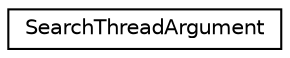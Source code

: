 digraph "Graphical Class Hierarchy"
{
 // INTERACTIVE_SVG=YES
 // LATEX_PDF_SIZE
  edge [fontname="Helvetica",fontsize="10",labelfontname="Helvetica",labelfontsize="10"];
  node [fontname="Helvetica",fontsize="10",shape=record];
  rankdir="LR";
  Node0 [label="SearchThreadArgument",height=0.2,width=0.4,color="black", fillcolor="white", style="filled",URL="$structSearchThreadArgument.html",tooltip=" "];
}

